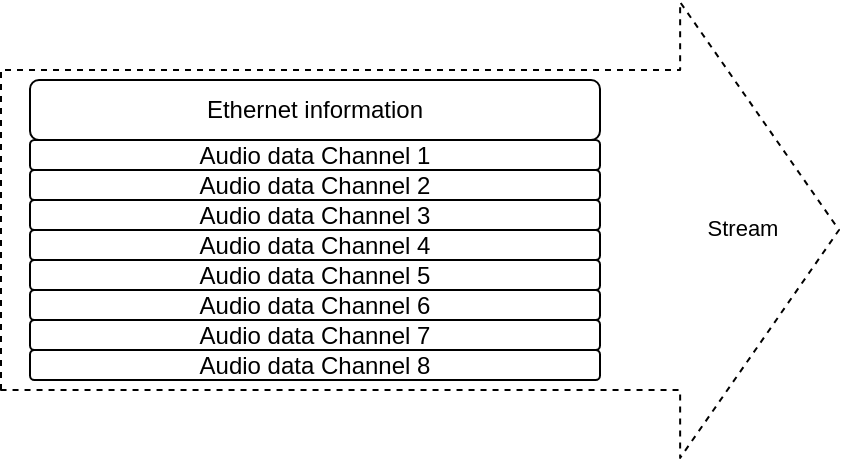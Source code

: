 <mxfile>
    <diagram id="kQSoABH0KIZqvFSMWP8h" name="Page-1">
        <mxGraphModel dx="763" dy="297" grid="1" gridSize="10" guides="1" tooltips="1" connect="1" arrows="1" fold="1" page="1" pageScale="1" pageWidth="827" pageHeight="1169" math="0" shadow="0">
            <root>
                <mxCell id="0"/>
                <mxCell id="1" parent="0"/>
                <mxCell id="39" value="" style="shape=flexArrow;endArrow=classic;html=1;width=160;endSize=26.143;endWidth=66.857;dashed=1;align=left;" edge="1" parent="1">
                    <mxGeometry width="50" height="50" relative="1" as="geometry">
                        <mxPoint x="310" y="275" as="sourcePoint"/>
                        <mxPoint x="730" y="275" as="targetPoint"/>
                    </mxGeometry>
                </mxCell>
                <mxCell id="56" value="Stream" style="edgeLabel;html=1;align=center;verticalAlign=middle;resizable=0;points=[];" vertex="1" connectable="0" parent="39">
                    <mxGeometry x="0.767" y="1" relative="1" as="geometry">
                        <mxPoint as="offset"/>
                    </mxGeometry>
                </mxCell>
                <mxCell id="40" value="Audio data Channel 1" style="rounded=1;whiteSpace=wrap;html=1;" vertex="1" parent="1">
                    <mxGeometry x="325" y="230" width="285" height="15" as="geometry"/>
                </mxCell>
                <mxCell id="48" value="Ethernet information" style="rounded=1;whiteSpace=wrap;html=1;" vertex="1" parent="1">
                    <mxGeometry x="325" y="200" width="285" height="30" as="geometry"/>
                </mxCell>
                <mxCell id="49" value="Audio data Channel 2" style="rounded=1;whiteSpace=wrap;html=1;" vertex="1" parent="1">
                    <mxGeometry x="325" y="245" width="285" height="15" as="geometry"/>
                </mxCell>
                <mxCell id="50" value="Audio data Channel 3" style="rounded=1;whiteSpace=wrap;html=1;" vertex="1" parent="1">
                    <mxGeometry x="325" y="260" width="285" height="15" as="geometry"/>
                </mxCell>
                <mxCell id="51" value="Audio data Channel 4" style="rounded=1;whiteSpace=wrap;html=1;" vertex="1" parent="1">
                    <mxGeometry x="325" y="275" width="285" height="15" as="geometry"/>
                </mxCell>
                <mxCell id="52" value="Audio data Channel 5" style="rounded=1;whiteSpace=wrap;html=1;" vertex="1" parent="1">
                    <mxGeometry x="325" y="290" width="285" height="15" as="geometry"/>
                </mxCell>
                <mxCell id="53" value="Audio data Channel 6" style="rounded=1;whiteSpace=wrap;html=1;" vertex="1" parent="1">
                    <mxGeometry x="325" y="305" width="285" height="15" as="geometry"/>
                </mxCell>
                <mxCell id="54" value="Audio data Channel 7" style="rounded=1;whiteSpace=wrap;html=1;" vertex="1" parent="1">
                    <mxGeometry x="325" y="320" width="285" height="15" as="geometry"/>
                </mxCell>
                <mxCell id="55" value="Audio data Channel 8" style="rounded=1;whiteSpace=wrap;html=1;" vertex="1" parent="1">
                    <mxGeometry x="325" y="335" width="285" height="15" as="geometry"/>
                </mxCell>
            </root>
        </mxGraphModel>
    </diagram>
</mxfile>